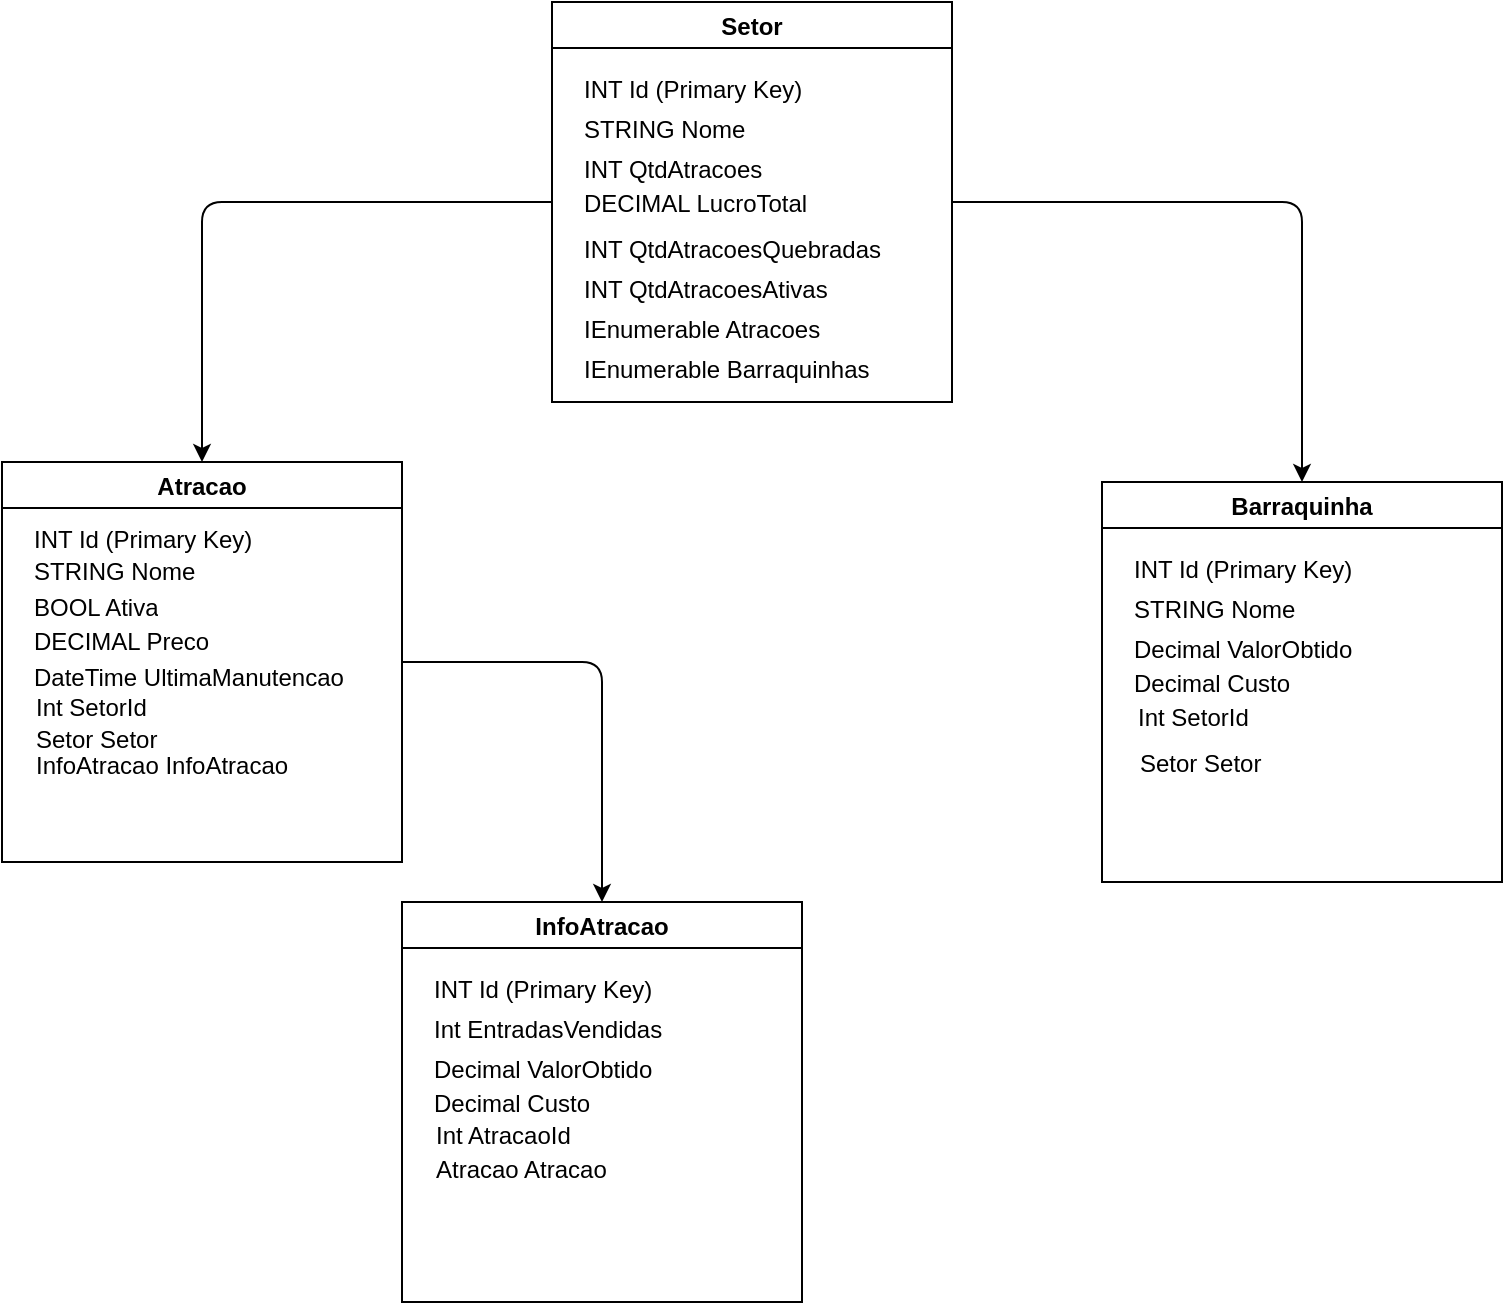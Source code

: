 <mxfile>
    <diagram id="54JxoiHfd2ux-cUQGhtm" name="Page-1">
        <mxGraphModel dx="1189" dy="679" grid="1" gridSize="10" guides="1" tooltips="1" connect="1" arrows="1" fold="1" page="1" pageScale="1" pageWidth="850" pageHeight="1100" math="0" shadow="0">
            <root>
                <mxCell id="0"/>
                <mxCell id="1" parent="0"/>
                <mxCell id="31" style="edgeStyle=none;html=1;entryX=0.5;entryY=0;entryDx=0;entryDy=0;" edge="1" parent="1" source="2" target="12">
                    <mxGeometry relative="1" as="geometry">
                        <Array as="points">
                            <mxPoint x="150" y="140"/>
                        </Array>
                    </mxGeometry>
                </mxCell>
                <mxCell id="32" style="edgeStyle=none;html=1;entryX=0.5;entryY=0;entryDx=0;entryDy=0;" edge="1" parent="1" source="2" target="19">
                    <mxGeometry relative="1" as="geometry">
                        <Array as="points">
                            <mxPoint x="700" y="140"/>
                        </Array>
                    </mxGeometry>
                </mxCell>
                <mxCell id="2" value="Setor" style="swimlane;" vertex="1" parent="1">
                    <mxGeometry x="325" y="40" width="200" height="200" as="geometry"/>
                </mxCell>
                <mxCell id="4" value="INT Id (Primary Key)" style="text;strokeColor=none;fillColor=none;align=left;verticalAlign=top;spacingLeft=4;spacingRight=4;overflow=hidden;rotatable=0;points=[[0,0.5],[1,0.5]];portConstraint=eastwest;whiteSpace=wrap;html=1;" vertex="1" parent="2">
                    <mxGeometry x="10" y="30" width="140" height="26" as="geometry"/>
                </mxCell>
                <mxCell id="7" value="STRING Nome" style="text;strokeColor=none;fillColor=none;align=left;verticalAlign=top;spacingLeft=4;spacingRight=4;overflow=hidden;rotatable=0;points=[[0,0.5],[1,0.5]];portConstraint=eastwest;whiteSpace=wrap;html=1;" vertex="1" parent="2">
                    <mxGeometry x="10" y="50" width="140" height="26" as="geometry"/>
                </mxCell>
                <mxCell id="8" value="INT QtdAtracoes&lt;br&gt;" style="text;strokeColor=none;fillColor=none;align=left;verticalAlign=top;spacingLeft=4;spacingRight=4;overflow=hidden;rotatable=0;points=[[0,0.5],[1,0.5]];portConstraint=eastwest;whiteSpace=wrap;html=1;" vertex="1" parent="2">
                    <mxGeometry x="10" y="70" width="140" height="26" as="geometry"/>
                </mxCell>
                <mxCell id="9" value="DECIMAL LucroTotal&lt;br&gt;" style="text;strokeColor=none;fillColor=none;align=left;verticalAlign=top;spacingLeft=4;spacingRight=4;overflow=hidden;rotatable=0;points=[[0,0.5],[1,0.5]];portConstraint=eastwest;whiteSpace=wrap;html=1;" vertex="1" parent="2">
                    <mxGeometry x="10" y="87" width="160" height="26" as="geometry"/>
                </mxCell>
                <mxCell id="10" value="INT QtdAtracoesQuebradas" style="text;strokeColor=none;fillColor=none;align=left;verticalAlign=top;spacingLeft=4;spacingRight=4;overflow=hidden;rotatable=0;points=[[0,0.5],[1,0.5]];portConstraint=eastwest;whiteSpace=wrap;html=1;" vertex="1" parent="2">
                    <mxGeometry x="10" y="110" width="160" height="26" as="geometry"/>
                </mxCell>
                <mxCell id="11" value="INT QtdAtracoesAtivas" style="text;strokeColor=none;fillColor=none;align=left;verticalAlign=top;spacingLeft=4;spacingRight=4;overflow=hidden;rotatable=0;points=[[0,0.5],[1,0.5]];portConstraint=eastwest;whiteSpace=wrap;html=1;" vertex="1" parent="2">
                    <mxGeometry x="10" y="130" width="160" height="26" as="geometry"/>
                </mxCell>
                <mxCell id="35" value="IEnumerable Atracoes" style="text;strokeColor=none;fillColor=none;align=left;verticalAlign=top;spacingLeft=4;spacingRight=4;overflow=hidden;rotatable=0;points=[[0,0.5],[1,0.5]];portConstraint=eastwest;whiteSpace=wrap;html=1;" vertex="1" parent="2">
                    <mxGeometry x="10" y="150" width="160" height="26" as="geometry"/>
                </mxCell>
                <mxCell id="36" value="IEnumerable Barraquinhas" style="text;strokeColor=none;fillColor=none;align=left;verticalAlign=top;spacingLeft=4;spacingRight=4;overflow=hidden;rotatable=0;points=[[0,0.5],[1,0.5]];portConstraint=eastwest;whiteSpace=wrap;html=1;" vertex="1" parent="2">
                    <mxGeometry x="10" y="170" width="160" height="26" as="geometry"/>
                </mxCell>
                <mxCell id="33" style="edgeStyle=none;html=1;entryX=0.5;entryY=0;entryDx=0;entryDy=0;" edge="1" parent="1" source="12" target="25">
                    <mxGeometry relative="1" as="geometry">
                        <Array as="points">
                            <mxPoint x="350" y="370"/>
                        </Array>
                    </mxGeometry>
                </mxCell>
                <mxCell id="12" value="Atracao" style="swimlane;" vertex="1" parent="1">
                    <mxGeometry x="50" y="270" width="200" height="200" as="geometry"/>
                </mxCell>
                <mxCell id="13" value="INT Id (Primary Key)" style="text;strokeColor=none;fillColor=none;align=left;verticalAlign=top;spacingLeft=4;spacingRight=4;overflow=hidden;rotatable=0;points=[[0,0.5],[1,0.5]];portConstraint=eastwest;whiteSpace=wrap;html=1;" vertex="1" parent="12">
                    <mxGeometry x="10" y="25" width="140" height="26" as="geometry"/>
                </mxCell>
                <mxCell id="14" value="STRING Nome" style="text;strokeColor=none;fillColor=none;align=left;verticalAlign=top;spacingLeft=4;spacingRight=4;overflow=hidden;rotatable=0;points=[[0,0.5],[1,0.5]];portConstraint=eastwest;whiteSpace=wrap;html=1;" vertex="1" parent="12">
                    <mxGeometry x="10" y="41" width="140" height="26" as="geometry"/>
                </mxCell>
                <mxCell id="15" value="BOOL Ativa" style="text;strokeColor=none;fillColor=none;align=left;verticalAlign=top;spacingLeft=4;spacingRight=4;overflow=hidden;rotatable=0;points=[[0,0.5],[1,0.5]];portConstraint=eastwest;whiteSpace=wrap;html=1;" vertex="1" parent="12">
                    <mxGeometry x="10" y="59" width="140" height="26" as="geometry"/>
                </mxCell>
                <mxCell id="16" value="DECIMAL Preco" style="text;strokeColor=none;fillColor=none;align=left;verticalAlign=top;spacingLeft=4;spacingRight=4;overflow=hidden;rotatable=0;points=[[0,0.5],[1,0.5]];portConstraint=eastwest;whiteSpace=wrap;html=1;" vertex="1" parent="12">
                    <mxGeometry x="10" y="76" width="160" height="26" as="geometry"/>
                </mxCell>
                <mxCell id="17" value="DateTime UltimaManutencao" style="text;strokeColor=none;fillColor=none;align=left;verticalAlign=top;spacingLeft=4;spacingRight=4;overflow=hidden;rotatable=0;points=[[0,0.5],[1,0.5]];portConstraint=eastwest;whiteSpace=wrap;html=1;" vertex="1" parent="12">
                    <mxGeometry x="10" y="94" width="170" height="26" as="geometry"/>
                </mxCell>
                <mxCell id="37" value="Int SetorId" style="text;strokeColor=none;fillColor=none;align=left;verticalAlign=top;spacingLeft=4;spacingRight=4;overflow=hidden;rotatable=0;points=[[0,0.5],[1,0.5]];portConstraint=eastwest;whiteSpace=wrap;html=1;" vertex="1" parent="12">
                    <mxGeometry x="11" y="109" width="170" height="26" as="geometry"/>
                </mxCell>
                <mxCell id="38" value="Setor Setor" style="text;strokeColor=none;fillColor=none;align=left;verticalAlign=top;spacingLeft=4;spacingRight=4;overflow=hidden;rotatable=0;points=[[0,0.5],[1,0.5]];portConstraint=eastwest;whiteSpace=wrap;html=1;" vertex="1" parent="12">
                    <mxGeometry x="11" y="125" width="170" height="26" as="geometry"/>
                </mxCell>
                <mxCell id="39" value="InfoAtracao InfoAtracao" style="text;strokeColor=none;fillColor=none;align=left;verticalAlign=top;spacingLeft=4;spacingRight=4;overflow=hidden;rotatable=0;points=[[0,0.5],[1,0.5]];portConstraint=eastwest;whiteSpace=wrap;html=1;" vertex="1" parent="12">
                    <mxGeometry x="11" y="138" width="170" height="26" as="geometry"/>
                </mxCell>
                <mxCell id="19" value="Barraquinha" style="swimlane;" vertex="1" parent="1">
                    <mxGeometry x="600" y="280" width="200" height="200" as="geometry"/>
                </mxCell>
                <mxCell id="20" value="INT Id (Primary Key)" style="text;strokeColor=none;fillColor=none;align=left;verticalAlign=top;spacingLeft=4;spacingRight=4;overflow=hidden;rotatable=0;points=[[0,0.5],[1,0.5]];portConstraint=eastwest;whiteSpace=wrap;html=1;" vertex="1" parent="19">
                    <mxGeometry x="10" y="30" width="140" height="26" as="geometry"/>
                </mxCell>
                <mxCell id="21" value="STRING Nome" style="text;strokeColor=none;fillColor=none;align=left;verticalAlign=top;spacingLeft=4;spacingRight=4;overflow=hidden;rotatable=0;points=[[0,0.5],[1,0.5]];portConstraint=eastwest;whiteSpace=wrap;html=1;" vertex="1" parent="19">
                    <mxGeometry x="10" y="50" width="140" height="26" as="geometry"/>
                </mxCell>
                <mxCell id="22" value="Decimal ValorObtido" style="text;strokeColor=none;fillColor=none;align=left;verticalAlign=top;spacingLeft=4;spacingRight=4;overflow=hidden;rotatable=0;points=[[0,0.5],[1,0.5]];portConstraint=eastwest;whiteSpace=wrap;html=1;" vertex="1" parent="19">
                    <mxGeometry x="10" y="70" width="140" height="26" as="geometry"/>
                </mxCell>
                <mxCell id="23" value="Decimal Custo&lt;br&gt;" style="text;strokeColor=none;fillColor=none;align=left;verticalAlign=top;spacingLeft=4;spacingRight=4;overflow=hidden;rotatable=0;points=[[0,0.5],[1,0.5]];portConstraint=eastwest;whiteSpace=wrap;html=1;" vertex="1" parent="19">
                    <mxGeometry x="10" y="87" width="160" height="26" as="geometry"/>
                </mxCell>
                <mxCell id="43" value="Setor Setor" style="text;strokeColor=none;fillColor=none;align=left;verticalAlign=top;spacingLeft=4;spacingRight=4;overflow=hidden;rotatable=0;points=[[0,0.5],[1,0.5]];portConstraint=eastwest;whiteSpace=wrap;html=1;" vertex="1" parent="19">
                    <mxGeometry x="13" y="127" width="160" height="26" as="geometry"/>
                </mxCell>
                <mxCell id="42" value="Int SetorId" style="text;strokeColor=none;fillColor=none;align=left;verticalAlign=top;spacingLeft=4;spacingRight=4;overflow=hidden;rotatable=0;points=[[0,0.5],[1,0.5]];portConstraint=eastwest;whiteSpace=wrap;html=1;" vertex="1" parent="19">
                    <mxGeometry x="12" y="104" width="160" height="26" as="geometry"/>
                </mxCell>
                <mxCell id="25" value="InfoAtracao" style="swimlane;" vertex="1" parent="1">
                    <mxGeometry x="250" y="490" width="200" height="200" as="geometry"/>
                </mxCell>
                <mxCell id="26" value="INT Id (Primary Key)" style="text;strokeColor=none;fillColor=none;align=left;verticalAlign=top;spacingLeft=4;spacingRight=4;overflow=hidden;rotatable=0;points=[[0,0.5],[1,0.5]];portConstraint=eastwest;whiteSpace=wrap;html=1;" vertex="1" parent="25">
                    <mxGeometry x="10" y="30" width="140" height="26" as="geometry"/>
                </mxCell>
                <mxCell id="27" value="Int EntradasVendidas" style="text;strokeColor=none;fillColor=none;align=left;verticalAlign=top;spacingLeft=4;spacingRight=4;overflow=hidden;rotatable=0;points=[[0,0.5],[1,0.5]];portConstraint=eastwest;whiteSpace=wrap;html=1;" vertex="1" parent="25">
                    <mxGeometry x="10" y="50" width="150" height="26" as="geometry"/>
                </mxCell>
                <mxCell id="28" value="Decimal ValorObtido" style="text;strokeColor=none;fillColor=none;align=left;verticalAlign=top;spacingLeft=4;spacingRight=4;overflow=hidden;rotatable=0;points=[[0,0.5],[1,0.5]];portConstraint=eastwest;whiteSpace=wrap;html=1;" vertex="1" parent="25">
                    <mxGeometry x="10" y="70" width="140" height="26" as="geometry"/>
                </mxCell>
                <mxCell id="29" value="Decimal Custo&lt;br&gt;" style="text;strokeColor=none;fillColor=none;align=left;verticalAlign=top;spacingLeft=4;spacingRight=4;overflow=hidden;rotatable=0;points=[[0,0.5],[1,0.5]];portConstraint=eastwest;whiteSpace=wrap;html=1;" vertex="1" parent="25">
                    <mxGeometry x="10" y="87" width="160" height="26" as="geometry"/>
                </mxCell>
                <mxCell id="40" value="Int AtracaoId" style="text;strokeColor=none;fillColor=none;align=left;verticalAlign=top;spacingLeft=4;spacingRight=4;overflow=hidden;rotatable=0;points=[[0,0.5],[1,0.5]];portConstraint=eastwest;whiteSpace=wrap;html=1;" vertex="1" parent="1">
                    <mxGeometry x="261" y="593" width="160" height="26" as="geometry"/>
                </mxCell>
                <mxCell id="41" value="Atracao Atracao" style="text;strokeColor=none;fillColor=none;align=left;verticalAlign=top;spacingLeft=4;spacingRight=4;overflow=hidden;rotatable=0;points=[[0,0.5],[1,0.5]];portConstraint=eastwest;whiteSpace=wrap;html=1;" vertex="1" parent="1">
                    <mxGeometry x="261" y="610" width="160" height="26" as="geometry"/>
                </mxCell>
            </root>
        </mxGraphModel>
    </diagram>
</mxfile>
